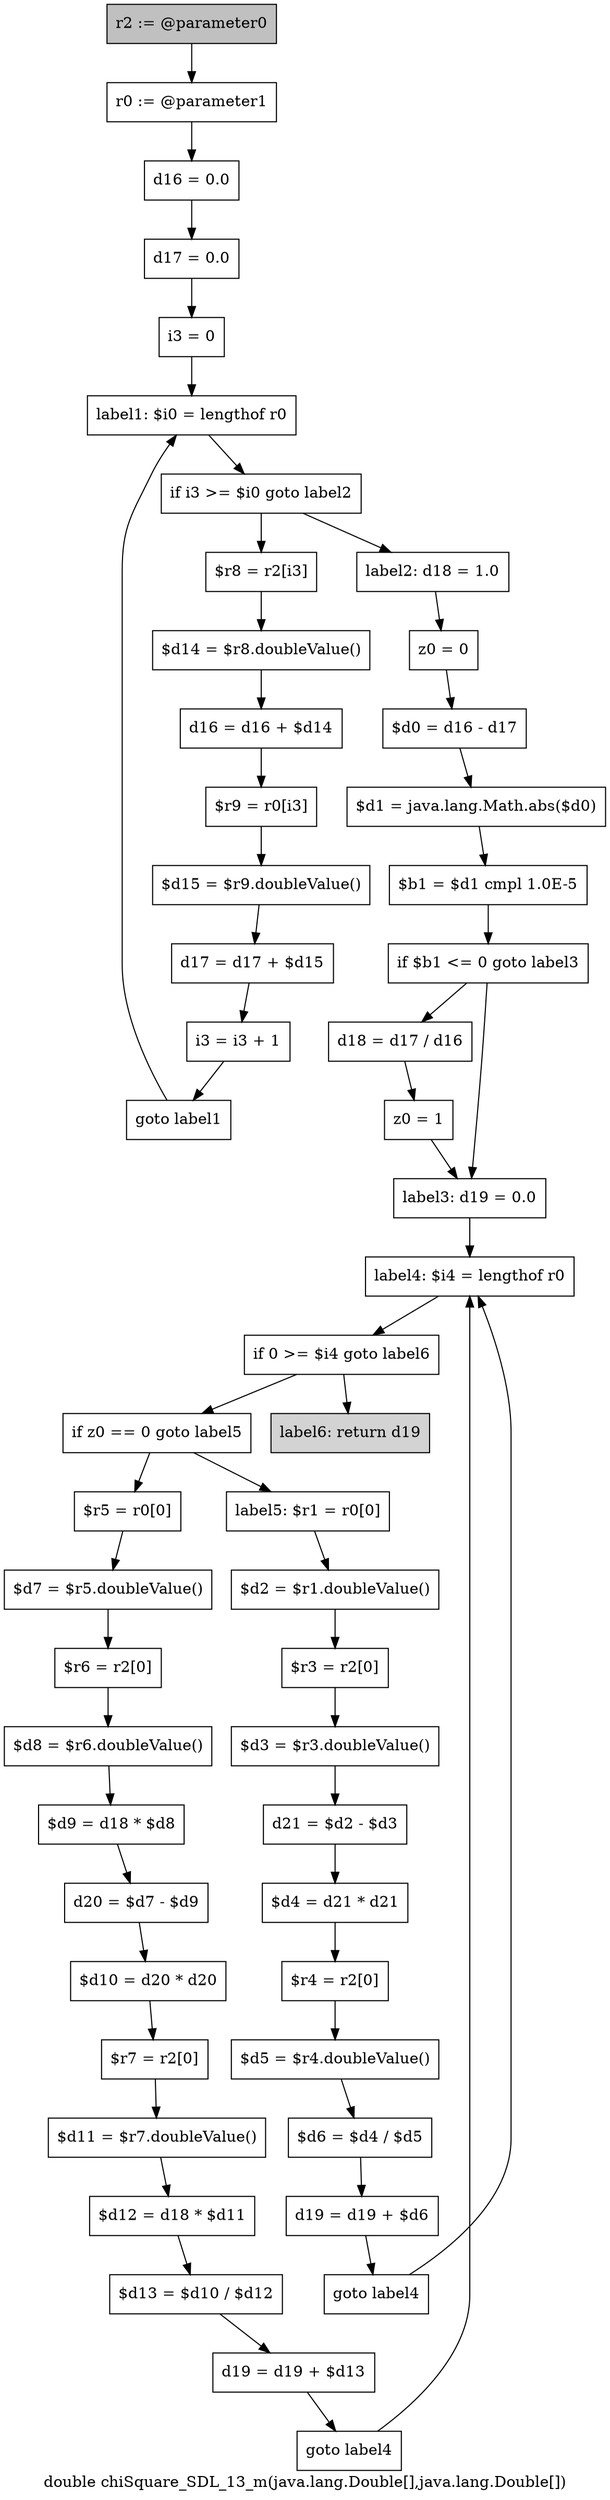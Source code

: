 digraph "double chiSquare_SDL_13_m(java.lang.Double[],java.lang.Double[])" {
    label="double chiSquare_SDL_13_m(java.lang.Double[],java.lang.Double[])";
    node [shape=box];
    "0" [style=filled,fillcolor=gray,label="r2 := @parameter0",];
    "1" [label="r0 := @parameter1",];
    "0"->"1";
    "2" [label="d16 = 0.0",];
    "1"->"2";
    "3" [label="d17 = 0.0",];
    "2"->"3";
    "4" [label="i3 = 0",];
    "3"->"4";
    "5" [label="label1: $i0 = lengthof r0",];
    "4"->"5";
    "6" [label="if i3 >= $i0 goto label2",];
    "5"->"6";
    "7" [label="$r8 = r2[i3]",];
    "6"->"7";
    "15" [label="label2: d18 = 1.0",];
    "6"->"15";
    "8" [label="$d14 = $r8.doubleValue()",];
    "7"->"8";
    "9" [label="d16 = d16 + $d14",];
    "8"->"9";
    "10" [label="$r9 = r0[i3]",];
    "9"->"10";
    "11" [label="$d15 = $r9.doubleValue()",];
    "10"->"11";
    "12" [label="d17 = d17 + $d15",];
    "11"->"12";
    "13" [label="i3 = i3 + 1",];
    "12"->"13";
    "14" [label="goto label1",];
    "13"->"14";
    "14"->"5";
    "16" [label="z0 = 0",];
    "15"->"16";
    "17" [label="$d0 = d16 - d17",];
    "16"->"17";
    "18" [label="$d1 = java.lang.Math.abs($d0)",];
    "17"->"18";
    "19" [label="$b1 = $d1 cmpl 1.0E-5",];
    "18"->"19";
    "20" [label="if $b1 <= 0 goto label3",];
    "19"->"20";
    "21" [label="d18 = d17 / d16",];
    "20"->"21";
    "23" [label="label3: d19 = 0.0",];
    "20"->"23";
    "22" [label="z0 = 1",];
    "21"->"22";
    "22"->"23";
    "24" [label="label4: $i4 = lengthof r0",];
    "23"->"24";
    "25" [label="if 0 >= $i4 goto label6",];
    "24"->"25";
    "26" [label="if z0 == 0 goto label5",];
    "25"->"26";
    "51" [style=filled,fillcolor=lightgray,label="label6: return d19",];
    "25"->"51";
    "27" [label="$r5 = r0[0]",];
    "26"->"27";
    "40" [label="label5: $r1 = r0[0]",];
    "26"->"40";
    "28" [label="$d7 = $r5.doubleValue()",];
    "27"->"28";
    "29" [label="$r6 = r2[0]",];
    "28"->"29";
    "30" [label="$d8 = $r6.doubleValue()",];
    "29"->"30";
    "31" [label="$d9 = d18 * $d8",];
    "30"->"31";
    "32" [label="d20 = $d7 - $d9",];
    "31"->"32";
    "33" [label="$d10 = d20 * d20",];
    "32"->"33";
    "34" [label="$r7 = r2[0]",];
    "33"->"34";
    "35" [label="$d11 = $r7.doubleValue()",];
    "34"->"35";
    "36" [label="$d12 = d18 * $d11",];
    "35"->"36";
    "37" [label="$d13 = $d10 / $d12",];
    "36"->"37";
    "38" [label="d19 = d19 + $d13",];
    "37"->"38";
    "39" [label="goto label4",];
    "38"->"39";
    "39"->"24";
    "41" [label="$d2 = $r1.doubleValue()",];
    "40"->"41";
    "42" [label="$r3 = r2[0]",];
    "41"->"42";
    "43" [label="$d3 = $r3.doubleValue()",];
    "42"->"43";
    "44" [label="d21 = $d2 - $d3",];
    "43"->"44";
    "45" [label="$d4 = d21 * d21",];
    "44"->"45";
    "46" [label="$r4 = r2[0]",];
    "45"->"46";
    "47" [label="$d5 = $r4.doubleValue()",];
    "46"->"47";
    "48" [label="$d6 = $d4 / $d5",];
    "47"->"48";
    "49" [label="d19 = d19 + $d6",];
    "48"->"49";
    "50" [label="goto label4",];
    "49"->"50";
    "50"->"24";
}
